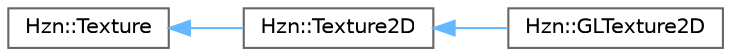 digraph "Graphical Class Hierarchy"
{
 // LATEX_PDF_SIZE
  bgcolor="transparent";
  edge [fontname=Helvetica,fontsize=10,labelfontname=Helvetica,labelfontsize=10];
  node [fontname=Helvetica,fontsize=10,shape=box,height=0.2,width=0.4];
  rankdir="LR";
  Node0 [label="Hzn::Texture",height=0.2,width=0.4,color="grey40", fillcolor="white", style="filled",URL="$class_hzn_1_1_texture.html",tooltip="Abstract class for Textures."];
  Node0 -> Node1 [dir="back",color="steelblue1",style="solid"];
  Node1 [label="Hzn::Texture2D",height=0.2,width=0.4,color="grey40", fillcolor="white", style="filled",URL="$class_hzn_1_1_texture2_d.html",tooltip="Represents 2D Textures."];
  Node1 -> Node2 [dir="back",color="steelblue1",style="solid"];
  Node2 [label="Hzn::GLTexture2D",height=0.2,width=0.4,color="grey40", fillcolor="white", style="filled",URL="$class_hzn_1_1_g_l_texture2_d.html",tooltip=" "];
}
